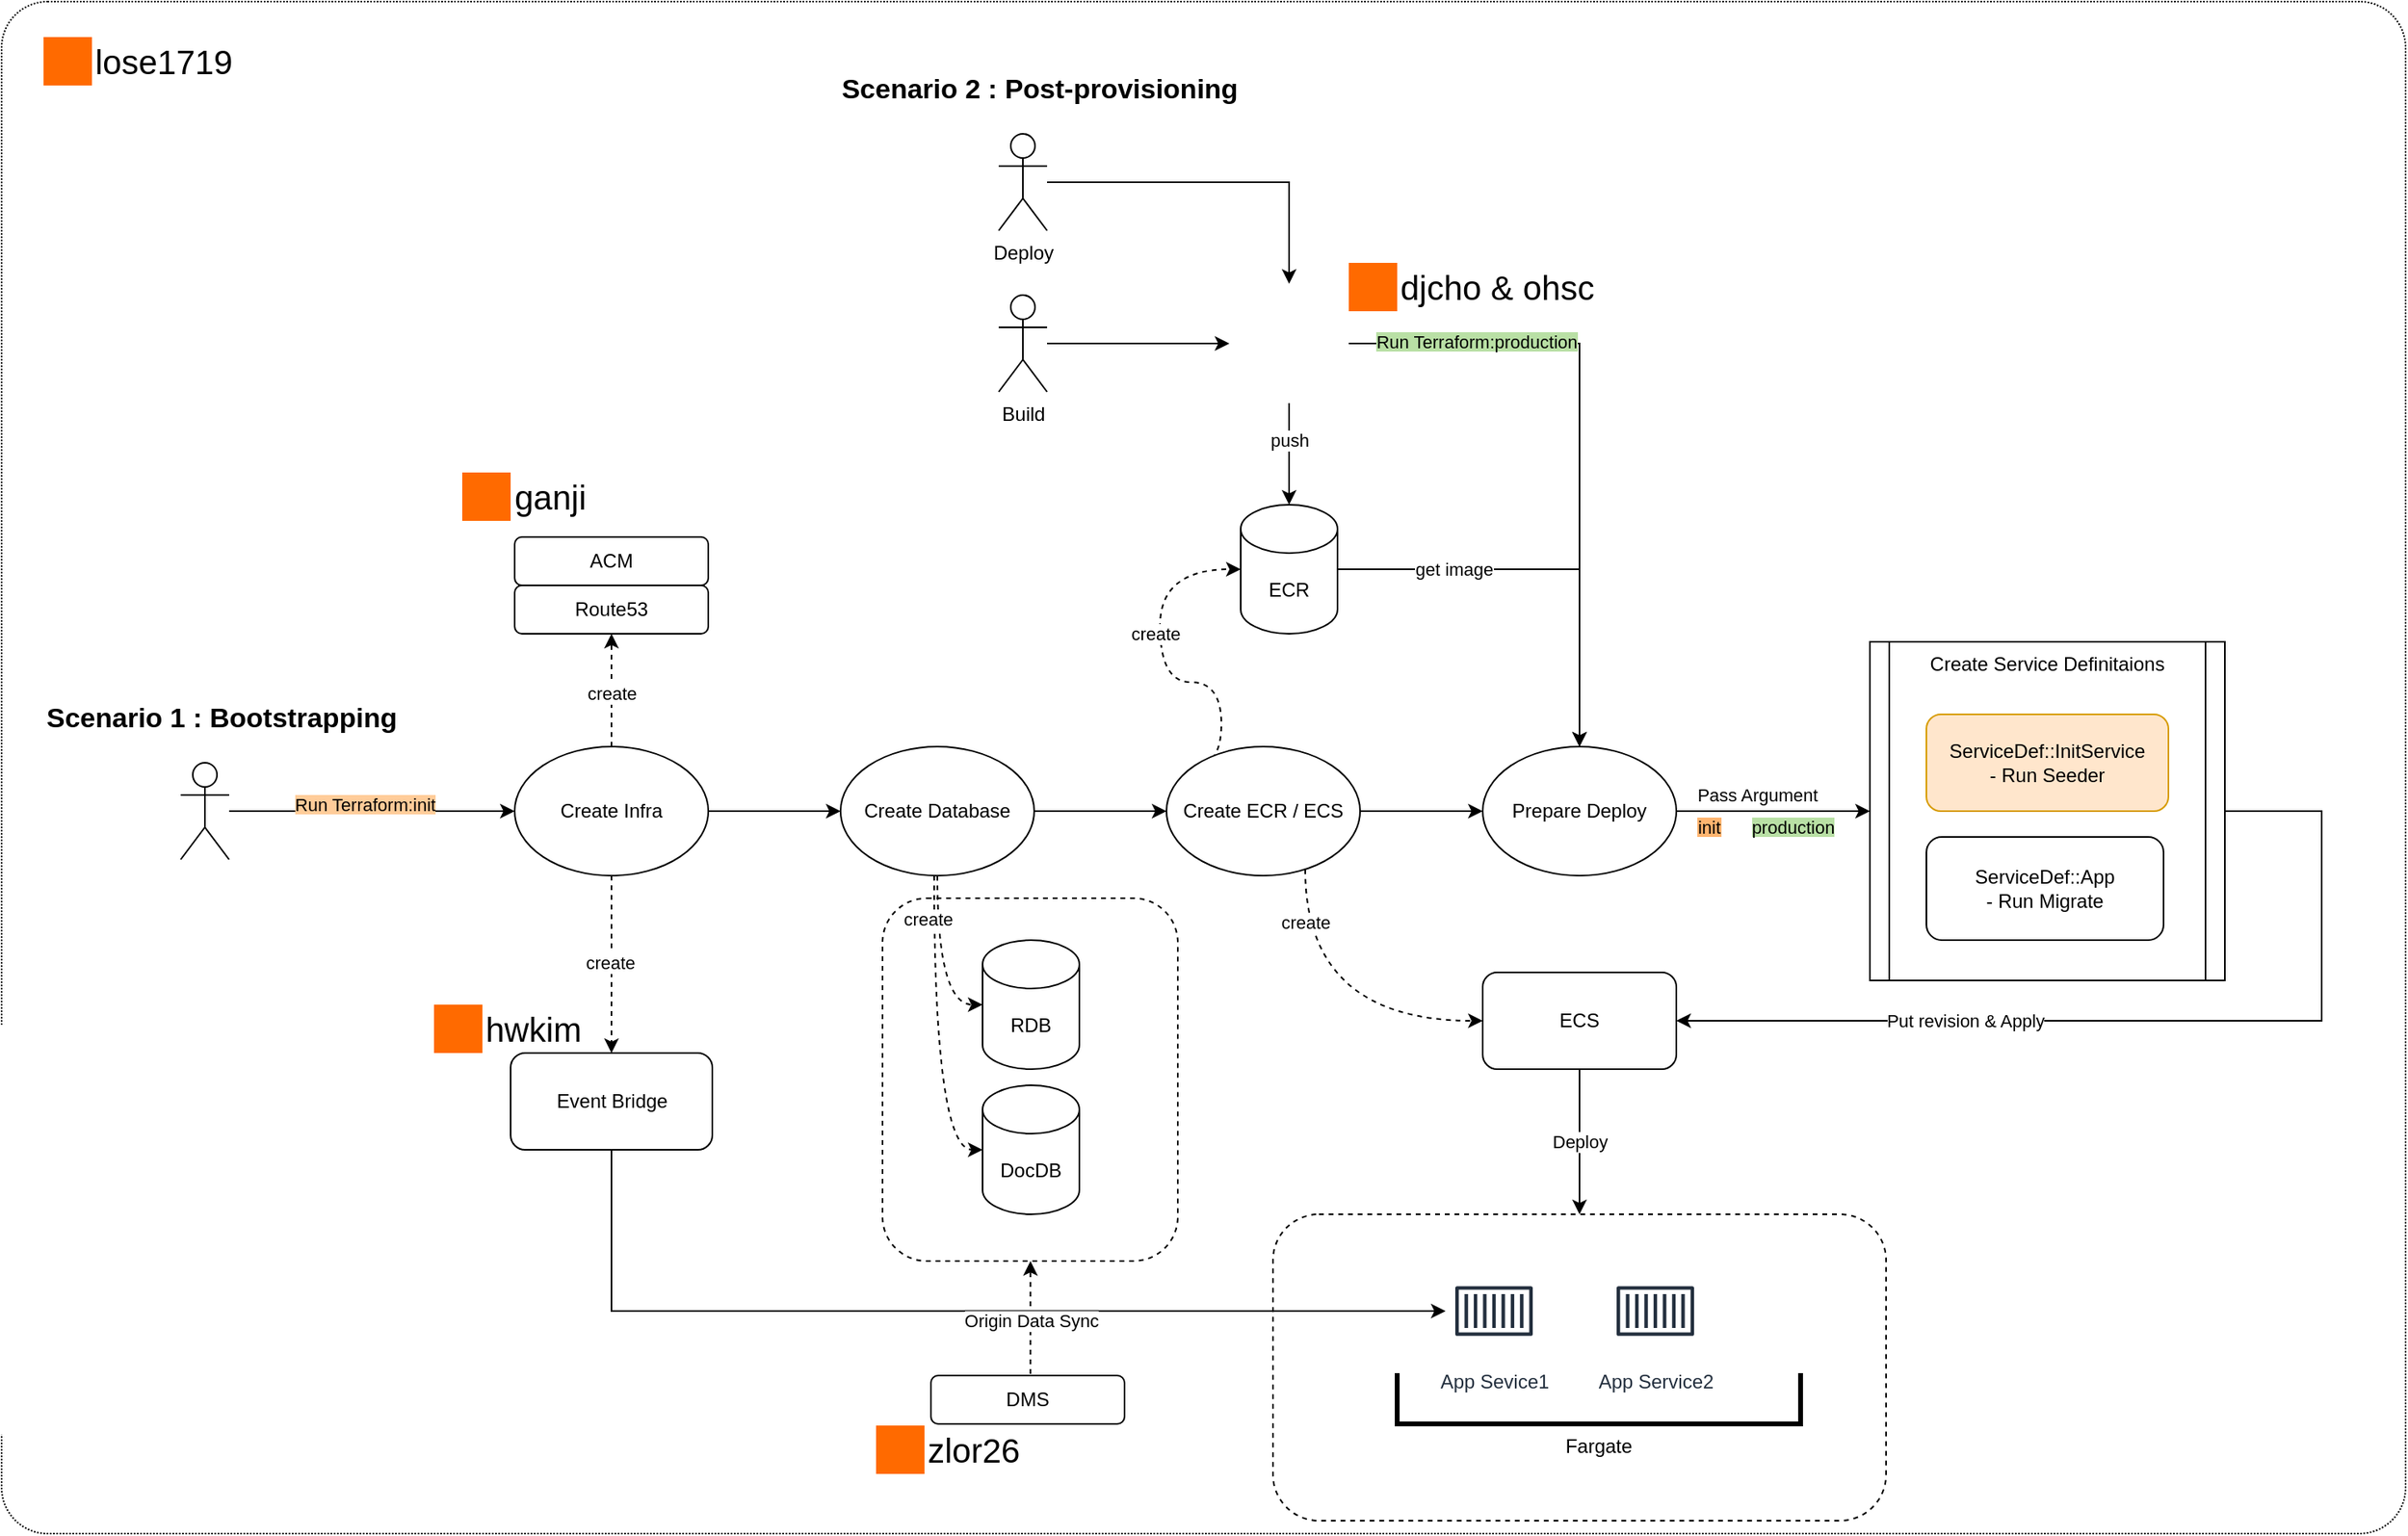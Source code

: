 <mxfile version="26.2.13">
  <diagram name="페이지-1" id="oCVioeKz5SW455MYKBlw">
    <mxGraphModel dx="2093" dy="927" grid="0" gridSize="10" guides="1" tooltips="1" connect="1" arrows="1" fold="1" page="1" pageScale="1" pageWidth="1600" pageHeight="1400" background="none" math="0" shadow="0">
      <root>
        <mxCell id="0" />
        <mxCell id="1" parent="0" />
        <mxCell id="IwtM4HSSWSZ5z5dpLfm0-125" value="" style="rounded=1;whiteSpace=wrap;html=1;dashed=1;" vertex="1" parent="1">
          <mxGeometry x="615" y="564" width="183" height="225" as="geometry" />
        </mxCell>
        <mxCell id="IwtM4HSSWSZ5z5dpLfm0-115" value="" style="rounded=1;whiteSpace=wrap;html=1;dashed=1;fillColor=none;arcSize=3;dashPattern=1 1;" vertex="1" parent="1">
          <mxGeometry x="69" y="8" width="1490" height="950" as="geometry" />
        </mxCell>
        <mxCell id="IwtM4HSSWSZ5z5dpLfm0-90" value="" style="rounded=1;whiteSpace=wrap;html=1;dashed=1;" vertex="1" parent="1">
          <mxGeometry x="857" y="760" width="380" height="190" as="geometry" />
        </mxCell>
        <mxCell id="IwtM4HSSWSZ5z5dpLfm0-79" style="edgeStyle=orthogonalEdgeStyle;rounded=0;orthogonalLoop=1;jettySize=auto;html=1;entryX=1;entryY=0.5;entryDx=0;entryDy=0;" edge="1" parent="1" source="IwtM4HSSWSZ5z5dpLfm0-72" target="IwtM4HSSWSZ5z5dpLfm0-37">
          <mxGeometry relative="1" as="geometry">
            <Array as="points">
              <mxPoint x="1507" y="510" />
              <mxPoint x="1507" y="640" />
            </Array>
          </mxGeometry>
        </mxCell>
        <mxCell id="IwtM4HSSWSZ5z5dpLfm0-80" value="Put revision &amp;amp; Apply" style="edgeLabel;html=1;align=center;verticalAlign=middle;resizable=0;points=[];" vertex="1" connectable="0" parent="IwtM4HSSWSZ5z5dpLfm0-79">
          <mxGeometry x="0.108" y="-1" relative="1" as="geometry">
            <mxPoint x="-84" y="1" as="offset" />
          </mxGeometry>
        </mxCell>
        <mxCell id="IwtM4HSSWSZ5z5dpLfm0-72" value="Create Service Definitaions" style="shape=process;whiteSpace=wrap;html=1;backgroundOutline=1;verticalAlign=top;size=0.054;" vertex="1" parent="1">
          <mxGeometry x="1227" y="405" width="220" height="210" as="geometry" />
        </mxCell>
        <mxCell id="IwtM4HSSWSZ5z5dpLfm0-55" style="edgeStyle=orthogonalEdgeStyle;rounded=0;orthogonalLoop=1;jettySize=auto;html=1;entryX=0;entryY=0.5;entryDx=0;entryDy=0;" edge="1" parent="1" source="IwtM4HSSWSZ5z5dpLfm0-1" target="IwtM4HSSWSZ5z5dpLfm0-50">
          <mxGeometry relative="1" as="geometry" />
        </mxCell>
        <mxCell id="IwtM4HSSWSZ5z5dpLfm0-97" style="edgeStyle=orthogonalEdgeStyle;rounded=0;orthogonalLoop=1;jettySize=auto;html=1;entryX=0.5;entryY=1;entryDx=0;entryDy=0;dashed=1;" edge="1" parent="1" source="IwtM4HSSWSZ5z5dpLfm0-1" target="IwtM4HSSWSZ5z5dpLfm0-96">
          <mxGeometry relative="1" as="geometry" />
        </mxCell>
        <mxCell id="IwtM4HSSWSZ5z5dpLfm0-104" value="create" style="edgeLabel;html=1;align=center;verticalAlign=middle;resizable=0;points=[];" vertex="1" connectable="0" parent="IwtM4HSSWSZ5z5dpLfm0-97">
          <mxGeometry x="-0.047" relative="1" as="geometry">
            <mxPoint as="offset" />
          </mxGeometry>
        </mxCell>
        <mxCell id="IwtM4HSSWSZ5z5dpLfm0-102" style="edgeStyle=orthogonalEdgeStyle;rounded=0;orthogonalLoop=1;jettySize=auto;html=1;dashed=1;" edge="1" parent="1" source="IwtM4HSSWSZ5z5dpLfm0-1" target="IwtM4HSSWSZ5z5dpLfm0-100">
          <mxGeometry relative="1" as="geometry" />
        </mxCell>
        <mxCell id="IwtM4HSSWSZ5z5dpLfm0-103" value="create" style="edgeLabel;html=1;align=center;verticalAlign=middle;resizable=0;points=[];" vertex="1" connectable="0" parent="IwtM4HSSWSZ5z5dpLfm0-102">
          <mxGeometry x="-0.024" y="-1" relative="1" as="geometry">
            <mxPoint as="offset" />
          </mxGeometry>
        </mxCell>
        <mxCell id="IwtM4HSSWSZ5z5dpLfm0-1" value="Create Infra" style="ellipse;whiteSpace=wrap;html=1;" vertex="1" parent="1">
          <mxGeometry x="387" y="470" width="120" height="80" as="geometry" />
        </mxCell>
        <mxCell id="IwtM4HSSWSZ5z5dpLfm0-13" style="edgeStyle=orthogonalEdgeStyle;rounded=0;orthogonalLoop=1;jettySize=auto;html=1;" edge="1" parent="1" source="IwtM4HSSWSZ5z5dpLfm0-2" target="IwtM4HSSWSZ5z5dpLfm0-12">
          <mxGeometry relative="1" as="geometry" />
        </mxCell>
        <mxCell id="IwtM4HSSWSZ5z5dpLfm0-2" value="Build" style="shape=umlActor;verticalLabelPosition=bottom;verticalAlign=top;html=1;outlineConnect=0;" vertex="1" parent="1">
          <mxGeometry x="687" y="190" width="30" height="60" as="geometry" />
        </mxCell>
        <mxCell id="IwtM4HSSWSZ5z5dpLfm0-19" style="edgeStyle=orthogonalEdgeStyle;rounded=0;orthogonalLoop=1;jettySize=auto;html=1;entryX=0;entryY=0.5;entryDx=0;entryDy=0;" edge="1" parent="1" source="IwtM4HSSWSZ5z5dpLfm0-3" target="IwtM4HSSWSZ5z5dpLfm0-1">
          <mxGeometry relative="1" as="geometry" />
        </mxCell>
        <mxCell id="IwtM4HSSWSZ5z5dpLfm0-68" value="&lt;span style=&quot;background-color: rgb(255, 204, 153);&quot;&gt;Run Terraform:init&lt;/span&gt;" style="edgeLabel;html=1;align=center;verticalAlign=middle;resizable=0;points=[];" vertex="1" connectable="0" parent="IwtM4HSSWSZ5z5dpLfm0-19">
          <mxGeometry x="-0.05" y="4" relative="1" as="geometry">
            <mxPoint as="offset" />
          </mxGeometry>
        </mxCell>
        <mxCell id="IwtM4HSSWSZ5z5dpLfm0-3" value="" style="shape=umlActor;verticalLabelPosition=bottom;verticalAlign=top;html=1;outlineConnect=0;" vertex="1" parent="1">
          <mxGeometry x="180" y="480" width="30" height="60" as="geometry" />
        </mxCell>
        <mxCell id="IwtM4HSSWSZ5z5dpLfm0-41" style="edgeStyle=orthogonalEdgeStyle;rounded=0;orthogonalLoop=1;jettySize=auto;html=1;" edge="1" parent="1" source="IwtM4HSSWSZ5z5dpLfm0-10" target="IwtM4HSSWSZ5z5dpLfm0-71">
          <mxGeometry relative="1" as="geometry">
            <mxPoint x="1087" y="470" as="targetPoint" />
          </mxGeometry>
        </mxCell>
        <mxCell id="IwtM4HSSWSZ5z5dpLfm0-47" value="get image" style="edgeLabel;html=1;align=center;verticalAlign=middle;resizable=0;points=[];" vertex="1" connectable="0" parent="IwtM4HSSWSZ5z5dpLfm0-41">
          <mxGeometry x="-0.071" y="-1" relative="1" as="geometry">
            <mxPoint x="-49" y="-1" as="offset" />
          </mxGeometry>
        </mxCell>
        <mxCell id="IwtM4HSSWSZ5z5dpLfm0-10" value="ECR" style="shape=cylinder3;whiteSpace=wrap;html=1;boundedLbl=1;backgroundOutline=1;size=15;" vertex="1" parent="1">
          <mxGeometry x="837" y="320" width="60" height="80" as="geometry" />
        </mxCell>
        <mxCell id="IwtM4HSSWSZ5z5dpLfm0-32" style="edgeStyle=orthogonalEdgeStyle;rounded=0;orthogonalLoop=1;jettySize=auto;html=1;" edge="1" parent="1" source="IwtM4HSSWSZ5z5dpLfm0-12" target="IwtM4HSSWSZ5z5dpLfm0-71">
          <mxGeometry relative="1" as="geometry">
            <mxPoint x="1087" y="470" as="targetPoint" />
          </mxGeometry>
        </mxCell>
        <mxCell id="IwtM4HSSWSZ5z5dpLfm0-69" value="&lt;span style=&quot;background-color: rgb(185, 224, 165);&quot;&gt;Run Terraform:production&lt;/span&gt;" style="edgeLabel;html=1;align=center;verticalAlign=middle;resizable=0;points=[];" vertex="1" connectable="0" parent="IwtM4HSSWSZ5z5dpLfm0-32">
          <mxGeometry x="-0.598" y="1" relative="1" as="geometry">
            <mxPoint as="offset" />
          </mxGeometry>
        </mxCell>
        <mxCell id="IwtM4HSSWSZ5z5dpLfm0-12" value="" style="shape=image;html=1;verticalAlign=top;verticalLabelPosition=bottom;labelBackgroundColor=#ffffff;imageAspect=0;aspect=fixed;image=https://cdn0.iconfinder.com/data/icons/phosphor-thin-vol-3/256/gitlab-logo-simple-thin-128.png" vertex="1" parent="1">
          <mxGeometry x="830" y="183" width="74" height="74" as="geometry" />
        </mxCell>
        <mxCell id="IwtM4HSSWSZ5z5dpLfm0-15" style="edgeStyle=orthogonalEdgeStyle;rounded=0;orthogonalLoop=1;jettySize=auto;html=1;" edge="1" parent="1" source="IwtM4HSSWSZ5z5dpLfm0-12" target="IwtM4HSSWSZ5z5dpLfm0-10">
          <mxGeometry relative="1" as="geometry" />
        </mxCell>
        <mxCell id="IwtM4HSSWSZ5z5dpLfm0-16" value="push" style="edgeLabel;html=1;align=center;verticalAlign=middle;resizable=0;points=[];" vertex="1" connectable="0" parent="IwtM4HSSWSZ5z5dpLfm0-15">
          <mxGeometry x="-0.283" relative="1" as="geometry">
            <mxPoint as="offset" />
          </mxGeometry>
        </mxCell>
        <mxCell id="IwtM4HSSWSZ5z5dpLfm0-25" style="edgeStyle=orthogonalEdgeStyle;rounded=0;orthogonalLoop=1;jettySize=auto;html=1;dashed=1;curved=1;exitX=0;exitY=0;exitDx=0;exitDy=0;" edge="1" parent="1" source="IwtM4HSSWSZ5z5dpLfm0-23" target="IwtM4HSSWSZ5z5dpLfm0-10">
          <mxGeometry relative="1" as="geometry">
            <Array as="points">
              <mxPoint x="825" y="430" />
              <mxPoint x="787" y="430" />
              <mxPoint x="787" y="360" />
            </Array>
          </mxGeometry>
        </mxCell>
        <mxCell id="IwtM4HSSWSZ5z5dpLfm0-45" value="create" style="edgeLabel;html=1;align=center;verticalAlign=middle;resizable=0;points=[];" vertex="1" connectable="0" parent="IwtM4HSSWSZ5z5dpLfm0-25">
          <mxGeometry x="-0.057" y="3" relative="1" as="geometry">
            <mxPoint y="-30" as="offset" />
          </mxGeometry>
        </mxCell>
        <mxCell id="IwtM4HSSWSZ5z5dpLfm0-60" style="edgeStyle=orthogonalEdgeStyle;rounded=0;orthogonalLoop=1;jettySize=auto;html=1;" edge="1" parent="1" source="IwtM4HSSWSZ5z5dpLfm0-23" target="IwtM4HSSWSZ5z5dpLfm0-71">
          <mxGeometry relative="1" as="geometry">
            <mxPoint x="1027" y="510" as="targetPoint" />
          </mxGeometry>
        </mxCell>
        <mxCell id="IwtM4HSSWSZ5z5dpLfm0-61" style="edgeStyle=orthogonalEdgeStyle;rounded=0;orthogonalLoop=1;jettySize=auto;html=1;dashed=1;curved=1;" edge="1" parent="1" source="IwtM4HSSWSZ5z5dpLfm0-23" target="IwtM4HSSWSZ5z5dpLfm0-37">
          <mxGeometry relative="1" as="geometry">
            <Array as="points">
              <mxPoint x="877" y="640" />
            </Array>
          </mxGeometry>
        </mxCell>
        <mxCell id="IwtM4HSSWSZ5z5dpLfm0-63" value="create" style="edgeLabel;html=1;align=center;verticalAlign=middle;resizable=0;points=[];" vertex="1" connectable="0" parent="IwtM4HSSWSZ5z5dpLfm0-61">
          <mxGeometry x="-0.306" relative="1" as="geometry">
            <mxPoint y="-38" as="offset" />
          </mxGeometry>
        </mxCell>
        <mxCell id="IwtM4HSSWSZ5z5dpLfm0-23" value="Create ECR / ECS" style="ellipse;whiteSpace=wrap;html=1;" vertex="1" parent="1">
          <mxGeometry x="791" y="470" width="120" height="80" as="geometry" />
        </mxCell>
        <mxCell id="IwtM4HSSWSZ5z5dpLfm0-29" style="edgeStyle=orthogonalEdgeStyle;rounded=0;orthogonalLoop=1;jettySize=auto;html=1;" edge="1" parent="1" source="IwtM4HSSWSZ5z5dpLfm0-28" target="IwtM4HSSWSZ5z5dpLfm0-12">
          <mxGeometry relative="1" as="geometry" />
        </mxCell>
        <mxCell id="IwtM4HSSWSZ5z5dpLfm0-28" value="Deploy" style="shape=umlActor;verticalLabelPosition=bottom;verticalAlign=top;html=1;outlineConnect=0;" vertex="1" parent="1">
          <mxGeometry x="687" y="90" width="30" height="60" as="geometry" />
        </mxCell>
        <mxCell id="IwtM4HSSWSZ5z5dpLfm0-91" value="Deploy" style="edgeStyle=orthogonalEdgeStyle;rounded=0;orthogonalLoop=1;jettySize=auto;html=1;entryX=0.5;entryY=0;entryDx=0;entryDy=0;" edge="1" parent="1" source="IwtM4HSSWSZ5z5dpLfm0-37" target="IwtM4HSSWSZ5z5dpLfm0-90">
          <mxGeometry relative="1" as="geometry" />
        </mxCell>
        <mxCell id="IwtM4HSSWSZ5z5dpLfm0-37" value="ECS" style="rounded=1;whiteSpace=wrap;html=1;" vertex="1" parent="1">
          <mxGeometry x="987" y="610" width="120" height="60" as="geometry" />
        </mxCell>
        <mxCell id="IwtM4HSSWSZ5z5dpLfm0-56" style="edgeStyle=orthogonalEdgeStyle;rounded=0;orthogonalLoop=1;jettySize=auto;html=1;entryX=0;entryY=0.5;entryDx=0;entryDy=0;" edge="1" parent="1" source="IwtM4HSSWSZ5z5dpLfm0-50" target="IwtM4HSSWSZ5z5dpLfm0-23">
          <mxGeometry relative="1" as="geometry" />
        </mxCell>
        <mxCell id="IwtM4HSSWSZ5z5dpLfm0-50" value="Create Database" style="ellipse;whiteSpace=wrap;html=1;" vertex="1" parent="1">
          <mxGeometry x="589" y="470" width="120" height="80" as="geometry" />
        </mxCell>
        <mxCell id="IwtM4HSSWSZ5z5dpLfm0-51" value="RDB" style="shape=cylinder3;whiteSpace=wrap;html=1;boundedLbl=1;backgroundOutline=1;size=15;" vertex="1" parent="1">
          <mxGeometry x="677" y="590" width="60" height="80" as="geometry" />
        </mxCell>
        <mxCell id="IwtM4HSSWSZ5z5dpLfm0-52" value="DocDB" style="shape=cylinder3;whiteSpace=wrap;html=1;boundedLbl=1;backgroundOutline=1;size=15;" vertex="1" parent="1">
          <mxGeometry x="677" y="680" width="60" height="80" as="geometry" />
        </mxCell>
        <mxCell id="IwtM4HSSWSZ5z5dpLfm0-53" style="edgeStyle=orthogonalEdgeStyle;rounded=0;orthogonalLoop=1;jettySize=auto;html=1;entryX=0;entryY=0.5;entryDx=0;entryDy=0;entryPerimeter=0;dashed=1;curved=1;" edge="1" parent="1" source="IwtM4HSSWSZ5z5dpLfm0-50" target="IwtM4HSSWSZ5z5dpLfm0-51">
          <mxGeometry relative="1" as="geometry" />
        </mxCell>
        <mxCell id="IwtM4HSSWSZ5z5dpLfm0-54" style="edgeStyle=orthogonalEdgeStyle;rounded=0;orthogonalLoop=1;jettySize=auto;html=1;entryX=0;entryY=0.5;entryDx=0;entryDy=0;entryPerimeter=0;dashed=1;curved=1;" edge="1" parent="1" source="IwtM4HSSWSZ5z5dpLfm0-50" target="IwtM4HSSWSZ5z5dpLfm0-52">
          <mxGeometry relative="1" as="geometry">
            <Array as="points">
              <mxPoint x="647" y="720" />
            </Array>
          </mxGeometry>
        </mxCell>
        <mxCell id="IwtM4HSSWSZ5z5dpLfm0-64" value="create" style="edgeLabel;html=1;align=center;verticalAlign=middle;resizable=0;points=[];" vertex="1" connectable="0" parent="IwtM4HSSWSZ5z5dpLfm0-54">
          <mxGeometry x="-0.73" y="-4" relative="1" as="geometry">
            <mxPoint as="offset" />
          </mxGeometry>
        </mxCell>
        <mxCell id="IwtM4HSSWSZ5z5dpLfm0-77" style="edgeStyle=orthogonalEdgeStyle;rounded=0;orthogonalLoop=1;jettySize=auto;html=1;" edge="1" parent="1" source="IwtM4HSSWSZ5z5dpLfm0-71" target="IwtM4HSSWSZ5z5dpLfm0-72">
          <mxGeometry relative="1" as="geometry">
            <mxPoint x="1225" y="503" as="targetPoint" />
          </mxGeometry>
        </mxCell>
        <mxCell id="IwtM4HSSWSZ5z5dpLfm0-81" value="Pass Argument" style="edgeLabel;html=1;align=center;verticalAlign=middle;resizable=0;points=[];" vertex="1" connectable="0" parent="IwtM4HSSWSZ5z5dpLfm0-77">
          <mxGeometry x="-0.467" relative="1" as="geometry">
            <mxPoint x="18" y="-10" as="offset" />
          </mxGeometry>
        </mxCell>
        <mxCell id="IwtM4HSSWSZ5z5dpLfm0-82" value="&lt;span style=&quot;background-color: rgb(255, 181, 112);&quot;&gt;init&lt;/span&gt;" style="edgeLabel;html=1;align=center;verticalAlign=middle;resizable=0;points=[];" vertex="1" connectable="0" parent="IwtM4HSSWSZ5z5dpLfm0-77">
          <mxGeometry x="0.6" y="2" relative="1" as="geometry">
            <mxPoint x="-76" y="12" as="offset" />
          </mxGeometry>
        </mxCell>
        <mxCell id="IwtM4HSSWSZ5z5dpLfm0-83" value="&lt;span style=&quot;background-color: rgb(185, 224, 165);&quot;&gt;production&lt;/span&gt;" style="edgeLabel;html=1;align=center;verticalAlign=middle;resizable=0;points=[];" vertex="1" connectable="0" parent="IwtM4HSSWSZ5z5dpLfm0-77">
          <mxGeometry x="0.2" y="-3" relative="1" as="geometry">
            <mxPoint y="7" as="offset" />
          </mxGeometry>
        </mxCell>
        <mxCell id="IwtM4HSSWSZ5z5dpLfm0-71" value="Prepare Deploy" style="ellipse;whiteSpace=wrap;html=1;" vertex="1" parent="1">
          <mxGeometry x="987" y="470" width="120" height="80" as="geometry" />
        </mxCell>
        <mxCell id="IwtM4HSSWSZ5z5dpLfm0-75" value="ServiceDef::App&lt;br&gt;- Run Migrate" style="rounded=1;whiteSpace=wrap;html=1;" vertex="1" parent="1">
          <mxGeometry x="1262" y="526" width="147" height="64" as="geometry" />
        </mxCell>
        <mxCell id="IwtM4HSSWSZ5z5dpLfm0-76" value="ServiceDef::InitService&lt;br&gt;- Run Seeder" style="rounded=1;whiteSpace=wrap;html=1;fillColor=#ffe6cc;strokeColor=#d79b00;" vertex="1" parent="1">
          <mxGeometry x="1262" y="450" width="150" height="60" as="geometry" />
        </mxCell>
        <mxCell id="IwtM4HSSWSZ5z5dpLfm0-86" value="App Sevice1" style="sketch=0;outlineConnect=0;fontColor=#232F3E;gradientColor=none;strokeColor=#232F3E;fillColor=#ffffff;dashed=0;verticalLabelPosition=bottom;verticalAlign=top;align=center;html=1;fontSize=12;fontStyle=0;aspect=fixed;shape=mxgraph.aws4.resourceIcon;resIcon=mxgraph.aws4.container_1;" vertex="1" parent="1">
          <mxGeometry x="964" y="790" width="60" height="60" as="geometry" />
        </mxCell>
        <mxCell id="IwtM4HSSWSZ5z5dpLfm0-87" value="App Service2" style="sketch=0;outlineConnect=0;fontColor=#232F3E;gradientColor=none;strokeColor=#232F3E;fillColor=#ffffff;dashed=0;verticalLabelPosition=bottom;verticalAlign=top;align=center;html=1;fontSize=12;fontStyle=0;aspect=fixed;shape=mxgraph.aws4.resourceIcon;resIcon=mxgraph.aws4.container_1;" vertex="1" parent="1">
          <mxGeometry x="1064" y="790" width="60" height="60" as="geometry" />
        </mxCell>
        <mxCell id="IwtM4HSSWSZ5z5dpLfm0-88" value="Fargate" style="shape=partialRectangle;whiteSpace=wrap;html=1;bottom=1;right=1;left=1;top=0;fillColor=none;routingCenterX=-0.5;labelPosition=center;verticalLabelPosition=bottom;align=center;verticalAlign=top;strokeWidth=3;" vertex="1" parent="1">
          <mxGeometry x="934" y="860" width="250" height="30" as="geometry" />
        </mxCell>
        <mxCell id="IwtM4HSSWSZ5z5dpLfm0-93" value="&lt;font style=&quot;font-size: 17px;&quot;&gt;Scenario 1 :&amp;nbsp;&lt;/font&gt;&lt;span style=&quot;background-color: transparent; font-size: 17px;&quot;&gt;Bootstrapping&lt;/span&gt;" style="text;strokeColor=none;fillColor=none;html=1;fontSize=24;fontStyle=1;verticalAlign=middle;align=center;" vertex="1" parent="1">
          <mxGeometry x="80" y="430" width="250" height="40" as="geometry" />
        </mxCell>
        <mxCell id="IwtM4HSSWSZ5z5dpLfm0-94" value="&lt;font style=&quot;font-size: 17px;&quot;&gt;Scenario 2 :&amp;nbsp;&lt;/font&gt;&lt;span style=&quot;background-color: transparent; font-size: 17px;&quot;&gt;Post-provisioning&lt;/span&gt;" style="text;strokeColor=none;fillColor=none;html=1;fontSize=24;fontStyle=1;verticalAlign=middle;align=center;" vertex="1" parent="1">
          <mxGeometry x="587" y="40" width="250" height="40" as="geometry" />
        </mxCell>
        <mxCell id="IwtM4HSSWSZ5z5dpLfm0-96" value="Route53" style="rounded=1;whiteSpace=wrap;html=1;" vertex="1" parent="1">
          <mxGeometry x="387" y="370" width="120" height="30" as="geometry" />
        </mxCell>
        <mxCell id="IwtM4HSSWSZ5z5dpLfm0-98" value="ACM" style="rounded=1;whiteSpace=wrap;html=1;" vertex="1" parent="1">
          <mxGeometry x="387" y="340" width="120" height="30" as="geometry" />
        </mxCell>
        <mxCell id="IwtM4HSSWSZ5z5dpLfm0-101" style="edgeStyle=orthogonalEdgeStyle;rounded=0;orthogonalLoop=1;jettySize=auto;html=1;" edge="1" parent="1" source="IwtM4HSSWSZ5z5dpLfm0-100" target="IwtM4HSSWSZ5z5dpLfm0-86">
          <mxGeometry relative="1" as="geometry">
            <mxPoint x="977" y="850" as="targetPoint" />
            <Array as="points">
              <mxPoint x="447" y="820" />
            </Array>
          </mxGeometry>
        </mxCell>
        <mxCell id="IwtM4HSSWSZ5z5dpLfm0-100" value="Event Bridge" style="rounded=1;whiteSpace=wrap;html=1;" vertex="1" parent="1">
          <mxGeometry x="384.5" y="660" width="125" height="60" as="geometry" />
        </mxCell>
        <mxCell id="IwtM4HSSWSZ5z5dpLfm0-105" value="hwkim" style="points=[];aspect=fixed;html=1;align=left;shadow=0;dashed=0;fillColor=#FF6A00;strokeColor=none;shape=mxgraph.alibaba_cloud.user;labelPosition=right;verticalLabelPosition=middle;verticalAlign=middle;fontSize=21;" vertex="1" parent="1">
          <mxGeometry x="337" y="630" width="30" height="30" as="geometry" />
        </mxCell>
        <mxCell id="IwtM4HSSWSZ5z5dpLfm0-107" value="ganji" style="points=[];aspect=fixed;html=1;align=left;shadow=0;dashed=0;fillColor=#FF6A00;strokeColor=none;shape=mxgraph.alibaba_cloud.user;labelPosition=right;verticalLabelPosition=middle;verticalAlign=middle;fontSize=21;" vertex="1" parent="1">
          <mxGeometry x="354.5" y="300" width="30" height="30" as="geometry" />
        </mxCell>
        <mxCell id="IwtM4HSSWSZ5z5dpLfm0-111" value="djcho &amp;amp; ohsc" style="points=[];aspect=fixed;html=1;align=left;shadow=0;dashed=0;fillColor=#FF6A00;strokeColor=none;shape=mxgraph.alibaba_cloud.user;labelPosition=right;verticalLabelPosition=middle;verticalAlign=middle;fontSize=21;" vertex="1" parent="1">
          <mxGeometry x="904" y="170" width="30" height="30" as="geometry" />
        </mxCell>
        <mxCell id="IwtM4HSSWSZ5z5dpLfm0-113" value="zlor26" style="points=[];aspect=fixed;html=1;align=left;shadow=0;dashed=0;fillColor=#FF6A00;strokeColor=none;shape=mxgraph.alibaba_cloud.user;labelPosition=right;verticalLabelPosition=middle;verticalAlign=middle;fontSize=21;" vertex="1" parent="1">
          <mxGeometry x="611" y="891" width="30" height="30" as="geometry" />
        </mxCell>
        <mxCell id="IwtM4HSSWSZ5z5dpLfm0-114" value="&lt;div&gt;&lt;span style=&quot;background-color: transparent; color: light-dark(rgb(0, 0, 0), rgb(255, 255, 255));&quot;&gt;lose1719&lt;/span&gt;&lt;/div&gt;" style="points=[];aspect=fixed;html=1;align=left;shadow=0;dashed=0;fillColor=#FF6A00;strokeColor=none;shape=mxgraph.alibaba_cloud.user;labelPosition=right;verticalLabelPosition=middle;verticalAlign=middle;fontSize=21;" vertex="1" parent="1">
          <mxGeometry x="95" y="30" width="30" height="30" as="geometry" />
        </mxCell>
        <mxCell id="IwtM4HSSWSZ5z5dpLfm0-122" value="DMS" style="rounded=1;whiteSpace=wrap;html=1;" vertex="1" parent="1">
          <mxGeometry x="645" y="860" width="120" height="30" as="geometry" />
        </mxCell>
        <mxCell id="IwtM4HSSWSZ5z5dpLfm0-123" style="edgeStyle=orthogonalEdgeStyle;rounded=0;orthogonalLoop=1;jettySize=auto;html=1;entryX=0.5;entryY=1;entryDx=0;entryDy=0;dashed=1;" edge="1" parent="1">
          <mxGeometry relative="1" as="geometry">
            <mxPoint x="706.69" y="859" as="sourcePoint" />
            <mxPoint x="706.69" y="789" as="targetPoint" />
          </mxGeometry>
        </mxCell>
        <mxCell id="IwtM4HSSWSZ5z5dpLfm0-124" value="Origin Data Sync" style="edgeLabel;html=1;align=center;verticalAlign=middle;resizable=0;points=[];" vertex="1" connectable="0" parent="IwtM4HSSWSZ5z5dpLfm0-123">
          <mxGeometry x="-0.047" relative="1" as="geometry">
            <mxPoint as="offset" />
          </mxGeometry>
        </mxCell>
      </root>
    </mxGraphModel>
  </diagram>
</mxfile>
